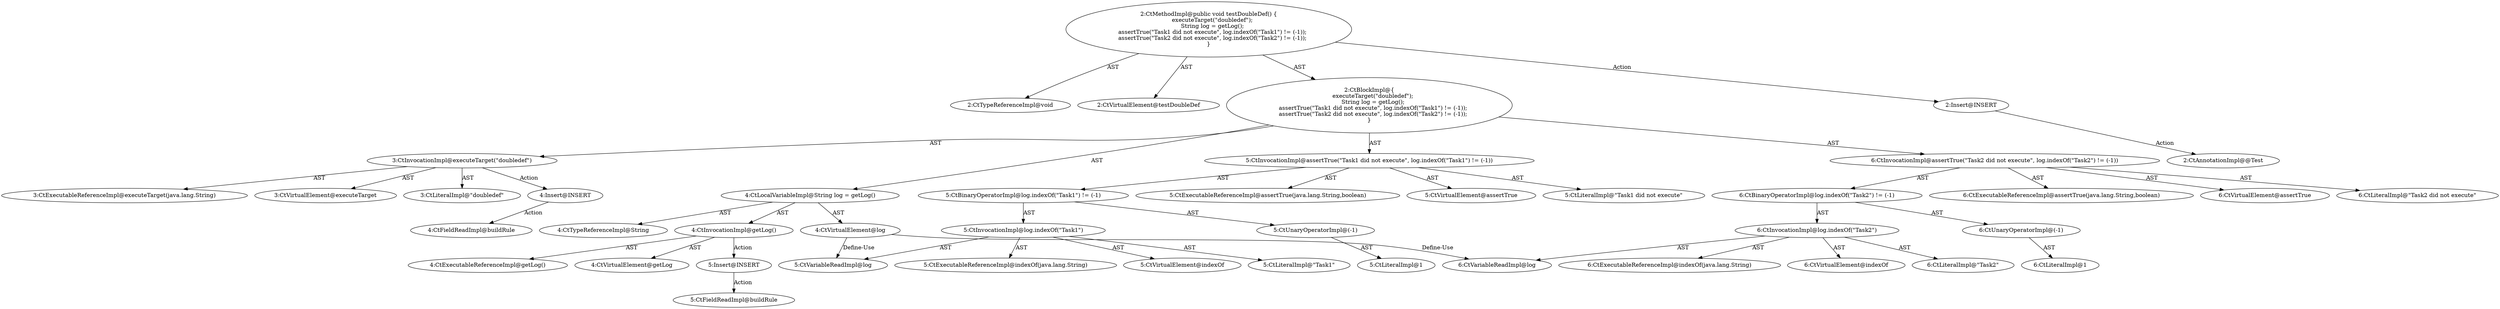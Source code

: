 digraph "testDoubleDef#?" {
0 [label="2:CtTypeReferenceImpl@void" shape=ellipse]
1 [label="2:CtVirtualElement@testDoubleDef" shape=ellipse]
2 [label="3:CtExecutableReferenceImpl@executeTarget(java.lang.String)" shape=ellipse]
3 [label="3:CtVirtualElement@executeTarget" shape=ellipse]
4 [label="3:CtLiteralImpl@\"doubledef\"" shape=ellipse]
5 [label="3:CtInvocationImpl@executeTarget(\"doubledef\")" shape=ellipse]
6 [label="4:CtTypeReferenceImpl@String" shape=ellipse]
7 [label="4:CtExecutableReferenceImpl@getLog()" shape=ellipse]
8 [label="4:CtVirtualElement@getLog" shape=ellipse]
9 [label="4:CtInvocationImpl@getLog()" shape=ellipse]
10 [label="4:CtVirtualElement@log" shape=ellipse]
11 [label="4:CtLocalVariableImpl@String log = getLog()" shape=ellipse]
12 [label="5:CtExecutableReferenceImpl@assertTrue(java.lang.String,boolean)" shape=ellipse]
13 [label="5:CtVirtualElement@assertTrue" shape=ellipse]
14 [label="5:CtLiteralImpl@\"Task1 did not execute\"" shape=ellipse]
15 [label="5:CtExecutableReferenceImpl@indexOf(java.lang.String)" shape=ellipse]
16 [label="5:CtVirtualElement@indexOf" shape=ellipse]
17 [label="5:CtVariableReadImpl@log" shape=ellipse]
18 [label="5:CtLiteralImpl@\"Task1\"" shape=ellipse]
19 [label="5:CtInvocationImpl@log.indexOf(\"Task1\")" shape=ellipse]
20 [label="5:CtLiteralImpl@1" shape=ellipse]
21 [label="5:CtUnaryOperatorImpl@(-1)" shape=ellipse]
22 [label="5:CtBinaryOperatorImpl@log.indexOf(\"Task1\") != (-1)" shape=ellipse]
23 [label="5:CtInvocationImpl@assertTrue(\"Task1 did not execute\", log.indexOf(\"Task1\") != (-1))" shape=ellipse]
24 [label="6:CtExecutableReferenceImpl@assertTrue(java.lang.String,boolean)" shape=ellipse]
25 [label="6:CtVirtualElement@assertTrue" shape=ellipse]
26 [label="6:CtLiteralImpl@\"Task2 did not execute\"" shape=ellipse]
27 [label="6:CtExecutableReferenceImpl@indexOf(java.lang.String)" shape=ellipse]
28 [label="6:CtVirtualElement@indexOf" shape=ellipse]
29 [label="6:CtVariableReadImpl@log" shape=ellipse]
30 [label="6:CtLiteralImpl@\"Task2\"" shape=ellipse]
31 [label="6:CtInvocationImpl@log.indexOf(\"Task2\")" shape=ellipse]
32 [label="6:CtLiteralImpl@1" shape=ellipse]
33 [label="6:CtUnaryOperatorImpl@(-1)" shape=ellipse]
34 [label="6:CtBinaryOperatorImpl@log.indexOf(\"Task2\") != (-1)" shape=ellipse]
35 [label="6:CtInvocationImpl@assertTrue(\"Task2 did not execute\", log.indexOf(\"Task2\") != (-1))" shape=ellipse]
36 [label="2:CtBlockImpl@\{
    executeTarget(\"doubledef\");
    String log = getLog();
    assertTrue(\"Task1 did not execute\", log.indexOf(\"Task1\") != (-1));
    assertTrue(\"Task2 did not execute\", log.indexOf(\"Task2\") != (-1));
\}" shape=ellipse]
37 [label="2:CtMethodImpl@public void testDoubleDef() \{
    executeTarget(\"doubledef\");
    String log = getLog();
    assertTrue(\"Task1 did not execute\", log.indexOf(\"Task1\") != (-1));
    assertTrue(\"Task2 did not execute\", log.indexOf(\"Task2\") != (-1));
\}" shape=ellipse]
38 [label="2:Insert@INSERT" shape=ellipse]
39 [label="2:CtAnnotationImpl@@Test" shape=ellipse]
40 [label="4:Insert@INSERT" shape=ellipse]
41 [label="4:CtFieldReadImpl@buildRule" shape=ellipse]
42 [label="5:Insert@INSERT" shape=ellipse]
43 [label="5:CtFieldReadImpl@buildRule" shape=ellipse]
5 -> 3 [label="AST"];
5 -> 2 [label="AST"];
5 -> 4 [label="AST"];
5 -> 40 [label="Action"];
9 -> 8 [label="AST"];
9 -> 7 [label="AST"];
9 -> 42 [label="Action"];
10 -> 17 [label="Define-Use"];
10 -> 29 [label="Define-Use"];
11 -> 10 [label="AST"];
11 -> 6 [label="AST"];
11 -> 9 [label="AST"];
19 -> 16 [label="AST"];
19 -> 17 [label="AST"];
19 -> 15 [label="AST"];
19 -> 18 [label="AST"];
21 -> 20 [label="AST"];
22 -> 19 [label="AST"];
22 -> 21 [label="AST"];
23 -> 13 [label="AST"];
23 -> 12 [label="AST"];
23 -> 14 [label="AST"];
23 -> 22 [label="AST"];
31 -> 28 [label="AST"];
31 -> 29 [label="AST"];
31 -> 27 [label="AST"];
31 -> 30 [label="AST"];
33 -> 32 [label="AST"];
34 -> 31 [label="AST"];
34 -> 33 [label="AST"];
35 -> 25 [label="AST"];
35 -> 24 [label="AST"];
35 -> 26 [label="AST"];
35 -> 34 [label="AST"];
36 -> 5 [label="AST"];
36 -> 11 [label="AST"];
36 -> 23 [label="AST"];
36 -> 35 [label="AST"];
37 -> 1 [label="AST"];
37 -> 0 [label="AST"];
37 -> 36 [label="AST"];
37 -> 38 [label="Action"];
38 -> 39 [label="Action"];
40 -> 41 [label="Action"];
42 -> 43 [label="Action"];
}